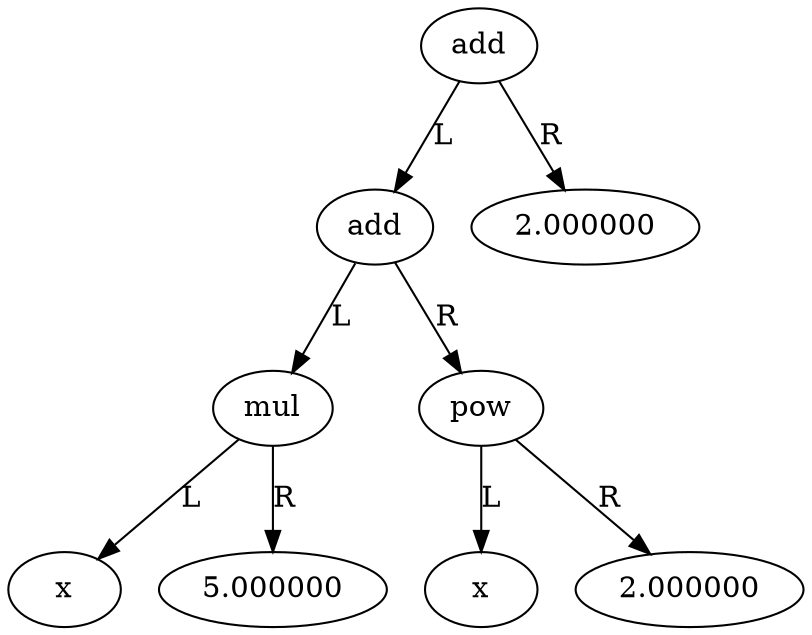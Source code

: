 digraph G {
	0 [label="add"];
	0 -> 1 [label="L"];
	1 [label="add"];
	1 -> 2 [label="L"];
	2 [label="mul"];
	2 -> 3 [label="L"];
	3 [label="x"];
	2 -> 5 [label="R"];
	5 [label="5.000000"];
	1 -> 8 [label="R"];
	8 [label="pow"];
	8 -> 9 [label="L"];
	9 [label="x"];
	8 -> 11 [label="R"];
	11 [label="2.000000"];
	0 -> 15 [label="R"];
	15 [label="2.000000"];
}
